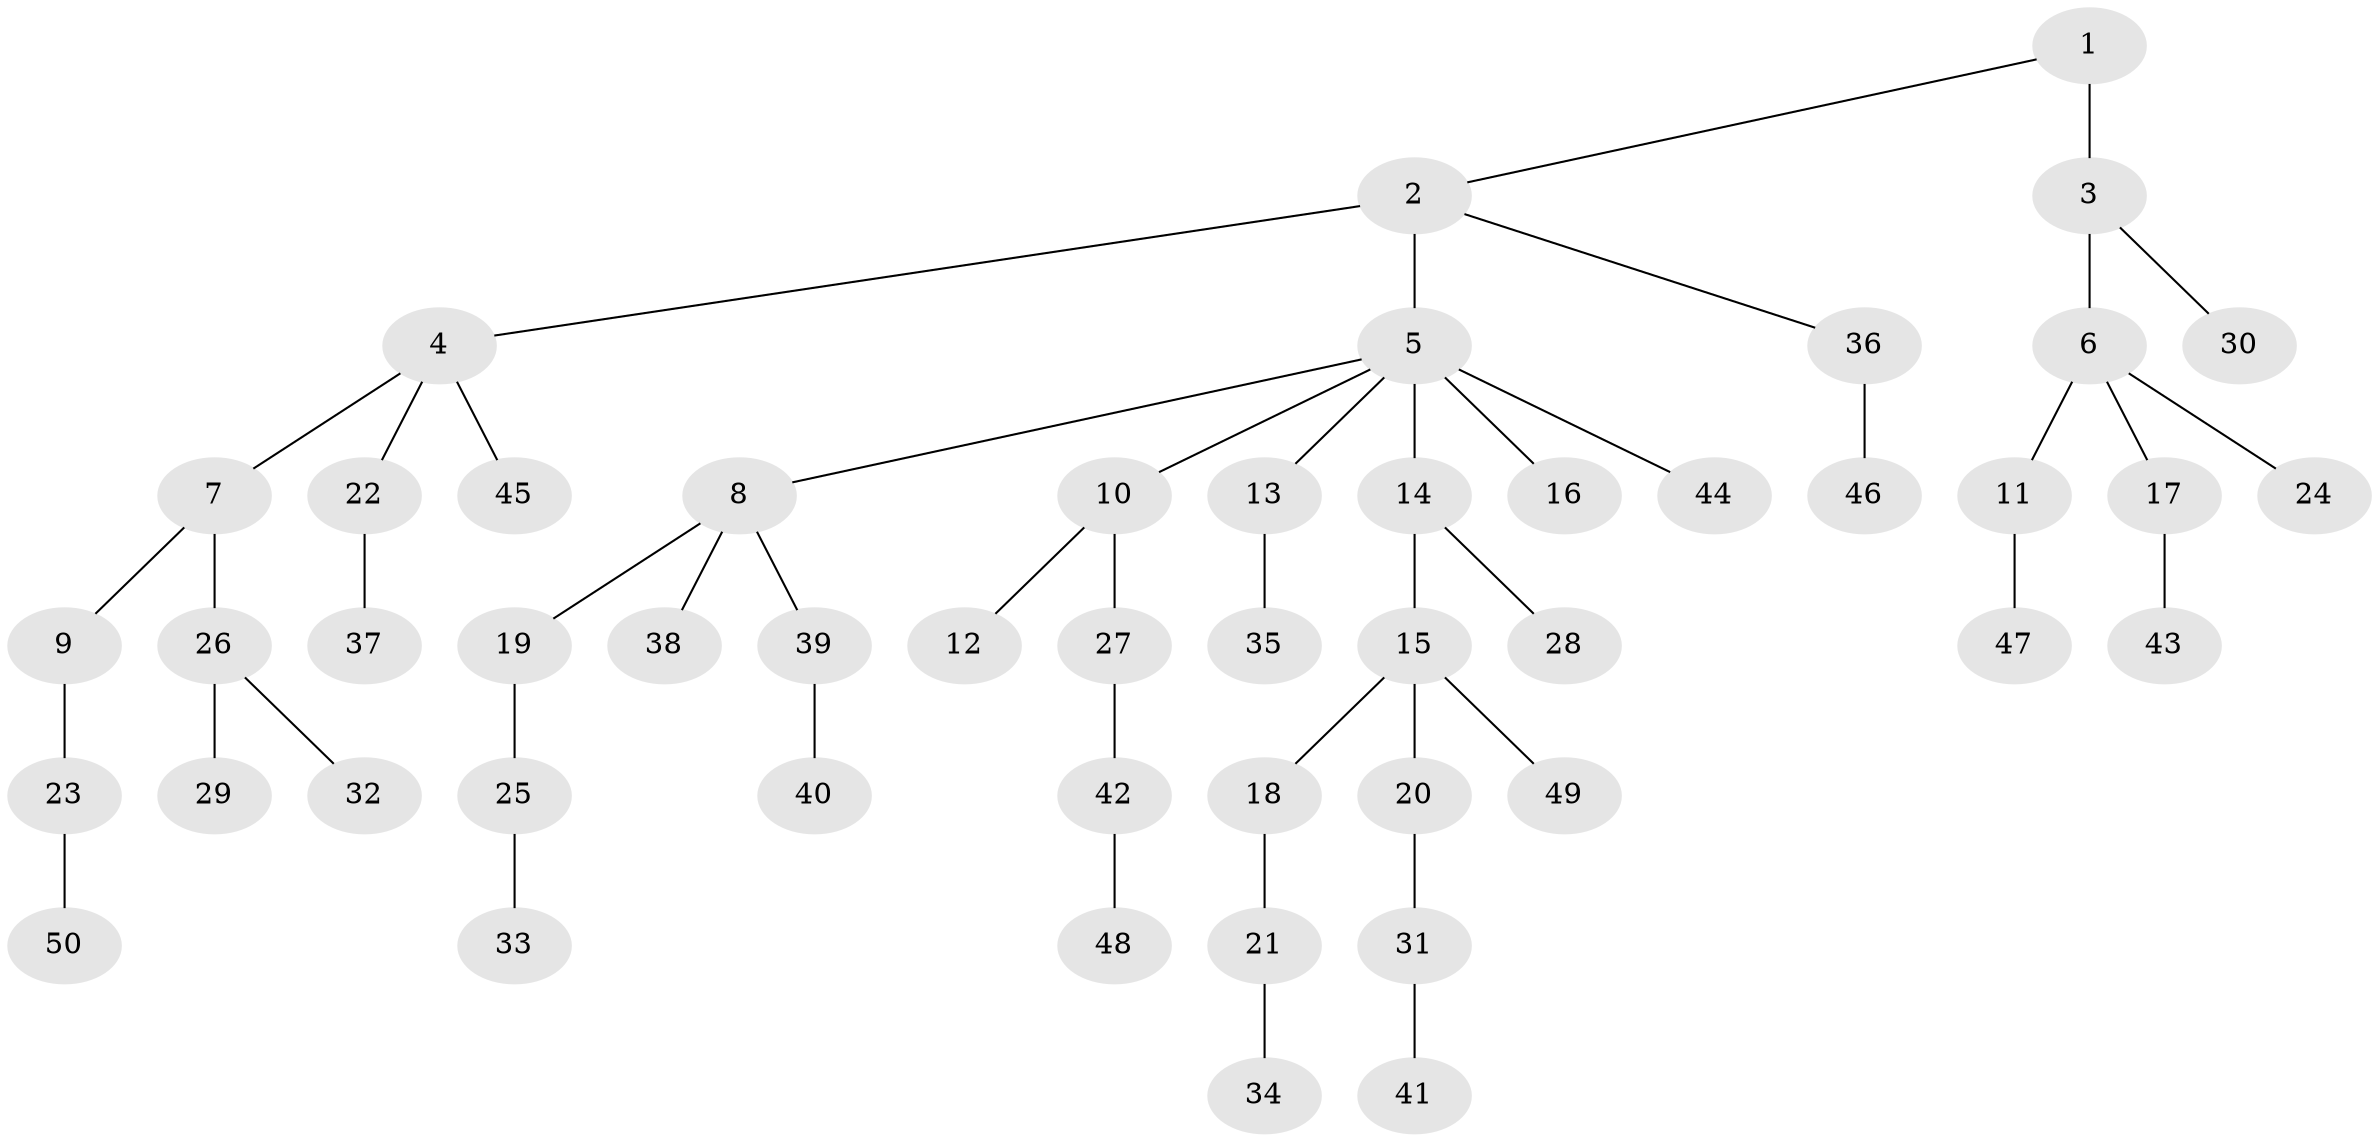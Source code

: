 // original degree distribution, {4: 0.05, 11: 0.01, 3: 0.15, 5: 0.04, 1: 0.56, 2: 0.17, 6: 0.02}
// Generated by graph-tools (version 1.1) at 2025/37/03/09/25 02:37:01]
// undirected, 50 vertices, 49 edges
graph export_dot {
graph [start="1"]
  node [color=gray90,style=filled];
  1;
  2;
  3;
  4;
  5;
  6;
  7;
  8;
  9;
  10;
  11;
  12;
  13;
  14;
  15;
  16;
  17;
  18;
  19;
  20;
  21;
  22;
  23;
  24;
  25;
  26;
  27;
  28;
  29;
  30;
  31;
  32;
  33;
  34;
  35;
  36;
  37;
  38;
  39;
  40;
  41;
  42;
  43;
  44;
  45;
  46;
  47;
  48;
  49;
  50;
  1 -- 2 [weight=1.0];
  1 -- 3 [weight=2.0];
  2 -- 4 [weight=1.0];
  2 -- 5 [weight=7.0];
  2 -- 36 [weight=1.0];
  3 -- 6 [weight=1.0];
  3 -- 30 [weight=1.0];
  4 -- 7 [weight=1.0];
  4 -- 22 [weight=1.0];
  4 -- 45 [weight=1.0];
  5 -- 8 [weight=1.0];
  5 -- 10 [weight=1.0];
  5 -- 13 [weight=1.0];
  5 -- 14 [weight=1.0];
  5 -- 16 [weight=1.0];
  5 -- 44 [weight=1.0];
  6 -- 11 [weight=1.0];
  6 -- 17 [weight=1.0];
  6 -- 24 [weight=1.0];
  7 -- 9 [weight=1.0];
  7 -- 26 [weight=2.0];
  8 -- 19 [weight=1.0];
  8 -- 38 [weight=1.0];
  8 -- 39 [weight=1.0];
  9 -- 23 [weight=1.0];
  10 -- 12 [weight=1.0];
  10 -- 27 [weight=1.0];
  11 -- 47 [weight=1.0];
  13 -- 35 [weight=1.0];
  14 -- 15 [weight=1.0];
  14 -- 28 [weight=3.0];
  15 -- 18 [weight=1.0];
  15 -- 20 [weight=1.0];
  15 -- 49 [weight=1.0];
  17 -- 43 [weight=1.0];
  18 -- 21 [weight=4.0];
  19 -- 25 [weight=1.0];
  20 -- 31 [weight=1.0];
  21 -- 34 [weight=1.0];
  22 -- 37 [weight=1.0];
  23 -- 50 [weight=1.0];
  25 -- 33 [weight=1.0];
  26 -- 29 [weight=1.0];
  26 -- 32 [weight=1.0];
  27 -- 42 [weight=1.0];
  31 -- 41 [weight=1.0];
  36 -- 46 [weight=2.0];
  39 -- 40 [weight=2.0];
  42 -- 48 [weight=2.0];
}

